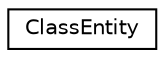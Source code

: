 digraph "Graphical Class Hierarchy"
{
  edge [fontname="Helvetica",fontsize="10",labelfontname="Helvetica",labelfontsize="10"];
  node [fontname="Helvetica",fontsize="10",shape=record];
  rankdir="LR";
  Node0 [label="ClassEntity",height=0.2,width=0.4,color="black", fillcolor="white", style="filled",URL="$class_class_entity.html"];
}
